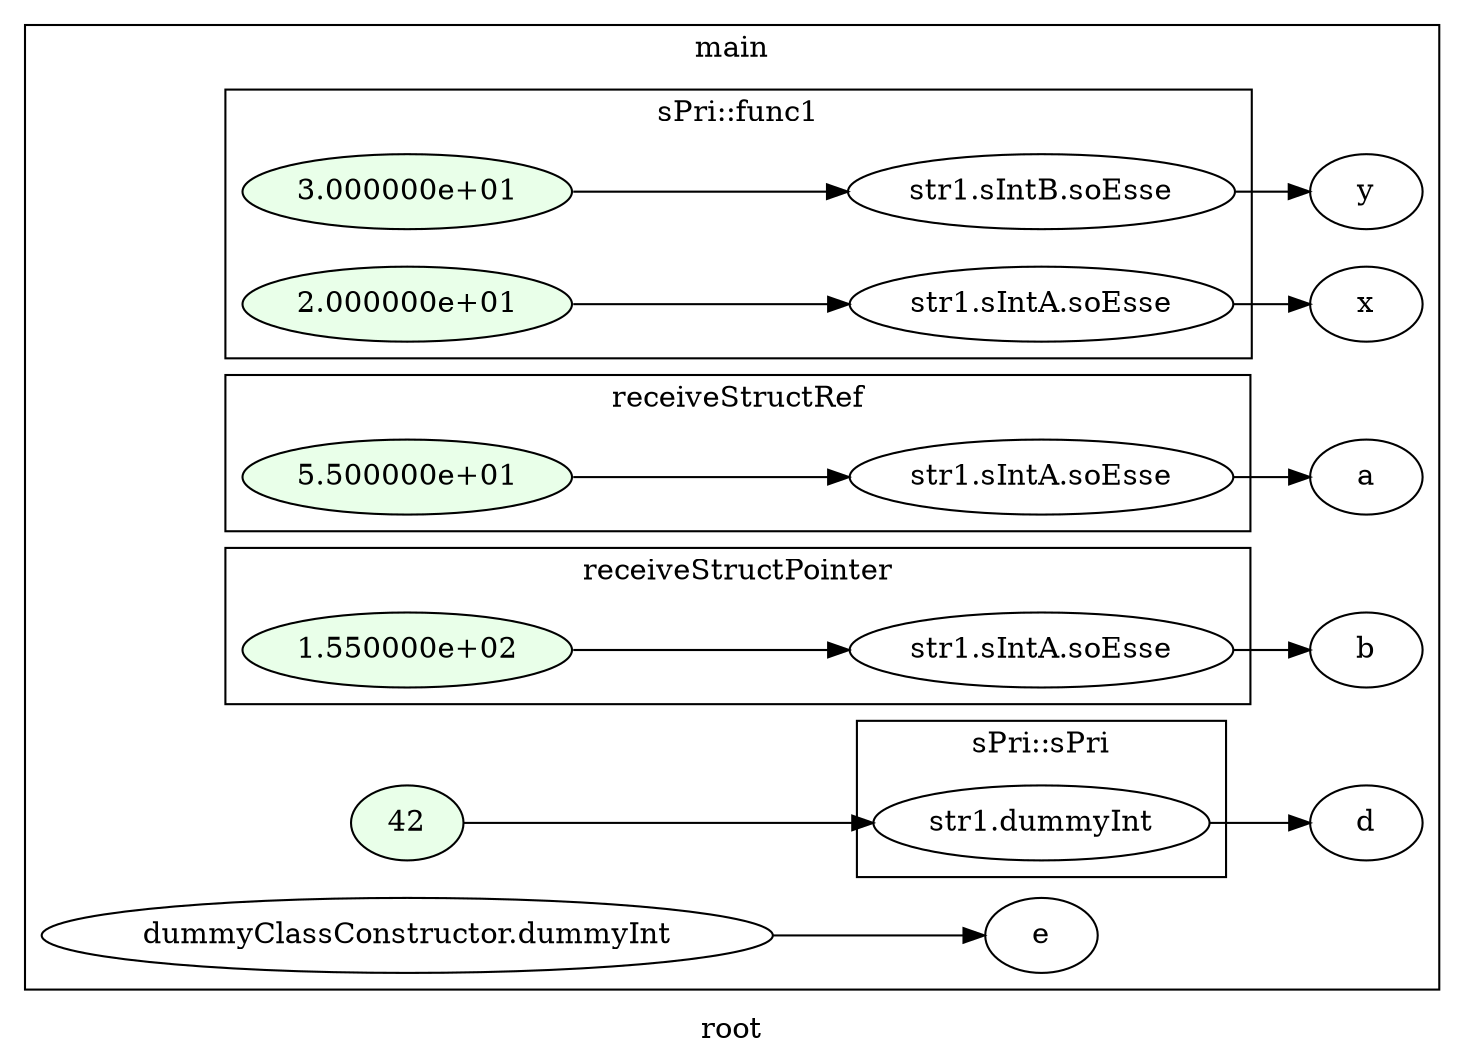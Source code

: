 digraph G
{
rankdir=LR;
label = "root";
subgraph cluster_1 {
label = "main";
parent = "G";
startinglines = "41_46_46";
	node_000001 [ label = "42", style=filled, fillcolor="#E9FFE9", startinglines=47 ]
	node_000012 [ label = "d", startingline=49 ]
	node_000013 [ label = "x", startingline=51 ]
	node_000014 [ label = "y", startingline=52 ]
	node_000017 [ label = "a", startingline=55 ]
	node_000020 [ label = "b", startingline=58 ]
	node_000023 [ label = "dummyClassConstructor.dummyInt", startingline=64 ]
	node_000026 [ label = "e", startingline=65 ]
subgraph cluster_2 {
label = "sInterno::sInterno";
parent = "cluster_1";
startinglines = "46_46_47";
}
subgraph cluster_3 {
label = "sInterno::sInterno";
parent = "cluster_1";
startinglines = "46_46_47";
}
subgraph cluster_4 {
label = "sPri::sPri";
parent = "cluster_1";
startinglines = "46_46_47";
	node_000007 [ label = "str1.dummyInt", startingline=23 ]
subgraph cluster_5 {
label = "sInterno::sInterno";
parent = "cluster_4";
startinglines = "46_47_21";
}
subgraph cluster_6 {
label = "sInterno::sInterno";
parent = "cluster_4";
startinglines = "47_21_22";
}
}
subgraph cluster_7 {
label = "sPri::func1";
parent = "cluster_1";
startinglines = "22_23_48";
	node_000008 [ label = "2.000000e+01", style=filled, fillcolor="#E9FFE9", startinglines=17 ]
	node_000009 [ label = "str1.sIntA.soEsse", startingline=17 ]
	node_000010 [ label = "3.000000e+01", style=filled, fillcolor="#E9FFE9", startinglines=18 ]
	node_000011 [ label = "str1.sIntB.soEsse", startingline=18 ]
}
subgraph cluster_8 {
label = "receiveStructRef";
parent = "cluster_1";
startinglines = "51_52_54";
	node_000015 [ label = "5.500000e+01", style=filled, fillcolor="#E9FFE9", startinglines=33 ]
	node_000016 [ label = "str1.sIntA.soEsse", startingline=33 ]
}
subgraph cluster_9 {
label = "receiveStructPointer";
parent = "cluster_1";
startinglines = "33_55_57";
	node_000018 [ label = "1.550000e+02", style=filled, fillcolor="#E9FFE9", startinglines=38 ]
	node_000019 [ label = "str1.sIntA.soEsse", startingline=38 ]
}
subgraph cluster_10 {
label = "sInterno::sInterno";
parent = "cluster_1";
startinglines = "58_63_64";
}
subgraph cluster_11 {
label = "sInterno::sInterno";
parent = "cluster_1";
startinglines = "58_63_64";
}
subgraph cluster_12 {
label = "sPri::sPri";
parent = "cluster_1";
startinglines = "58_63_64";
subgraph cluster_13 {
label = "sInterno::sInterno";
parent = "cluster_12";
startinglines = "63_64_26";
}
subgraph cluster_14 {
label = "sInterno::sInterno";
parent = "cluster_12";
startinglines = "64_26_27";
}
}
}
	node_000001 -> node_000007
	node_000023 -> node_000026
	node_000007 -> node_000012
	node_000008 -> node_000009
	node_000009 -> node_000013
	node_000010 -> node_000011
	node_000011 -> node_000014
	node_000015 -> node_000016
	node_000016 -> node_000017
	node_000018 -> node_000019
	node_000019 -> node_000020
}
